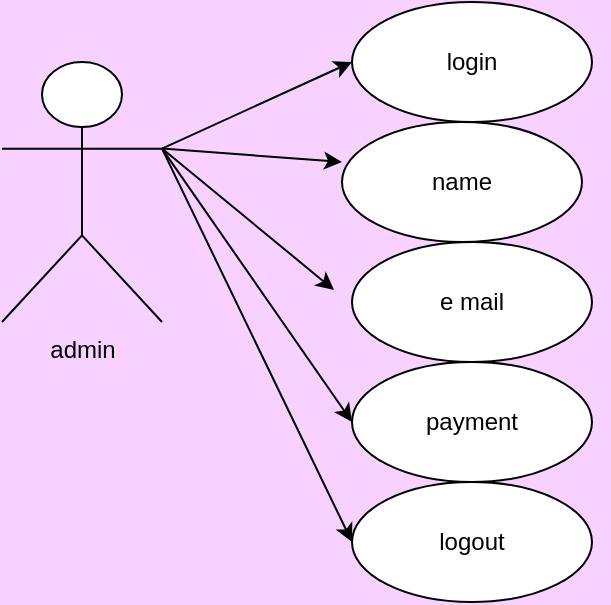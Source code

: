 <mxfile version="24.2.5" type="device">
  <diagram name="Page-1" id="xHwPaZ1CCF0FI2n3_B3o">
    <mxGraphModel dx="880" dy="468" grid="1" gridSize="10" guides="1" tooltips="1" connect="1" arrows="1" fold="1" page="1" pageScale="1" pageWidth="850" pageHeight="1100" background="#F7D1FF" math="0" shadow="0">
      <root>
        <mxCell id="0" />
        <mxCell id="1" parent="0" />
        <mxCell id="llT116Tsd6Mt1KHm3hL1-1" value="admin&lt;div&gt;&lt;br&gt;&lt;/div&gt;" style="shape=umlActor;verticalLabelPosition=bottom;verticalAlign=top;html=1;outlineConnect=0;" vertex="1" parent="1">
          <mxGeometry x="190" y="230" width="80" height="130" as="geometry" />
        </mxCell>
        <mxCell id="llT116Tsd6Mt1KHm3hL1-2" value="login" style="ellipse;whiteSpace=wrap;html=1;" vertex="1" parent="1">
          <mxGeometry x="365" y="200" width="120" height="60" as="geometry" />
        </mxCell>
        <mxCell id="llT116Tsd6Mt1KHm3hL1-3" value="name" style="ellipse;whiteSpace=wrap;html=1;" vertex="1" parent="1">
          <mxGeometry x="360" y="260" width="120" height="60" as="geometry" />
        </mxCell>
        <mxCell id="llT116Tsd6Mt1KHm3hL1-6" value="logout" style="ellipse;whiteSpace=wrap;html=1;" vertex="1" parent="1">
          <mxGeometry x="365" y="440" width="120" height="60" as="geometry" />
        </mxCell>
        <mxCell id="llT116Tsd6Mt1KHm3hL1-7" value="" style="endArrow=classic;html=1;rounded=0;entryX=0;entryY=0.5;entryDx=0;entryDy=0;exitX=1;exitY=0.333;exitDx=0;exitDy=0;exitPerimeter=0;" edge="1" parent="1" source="llT116Tsd6Mt1KHm3hL1-1" target="llT116Tsd6Mt1KHm3hL1-2">
          <mxGeometry width="50" height="50" relative="1" as="geometry">
            <mxPoint x="400" y="400" as="sourcePoint" />
            <mxPoint x="450" y="350" as="targetPoint" />
          </mxGeometry>
        </mxCell>
        <mxCell id="llT116Tsd6Mt1KHm3hL1-8" value="" style="endArrow=classic;html=1;rounded=0;entryX=0;entryY=0.333;entryDx=0;entryDy=0;entryPerimeter=0;exitX=1;exitY=0.333;exitDx=0;exitDy=0;exitPerimeter=0;" edge="1" parent="1" source="llT116Tsd6Mt1KHm3hL1-1" target="llT116Tsd6Mt1KHm3hL1-3">
          <mxGeometry width="50" height="50" relative="1" as="geometry">
            <mxPoint x="400" y="400" as="sourcePoint" />
            <mxPoint x="450" y="350" as="targetPoint" />
          </mxGeometry>
        </mxCell>
        <mxCell id="llT116Tsd6Mt1KHm3hL1-10" value="" style="endArrow=classic;html=1;rounded=0;entryX=-0.033;entryY=0.4;entryDx=0;entryDy=0;entryPerimeter=0;exitX=1;exitY=0.333;exitDx=0;exitDy=0;exitPerimeter=0;" edge="1" parent="1" source="llT116Tsd6Mt1KHm3hL1-1">
          <mxGeometry width="50" height="50" relative="1" as="geometry">
            <mxPoint x="400" y="400" as="sourcePoint" />
            <mxPoint x="356.04" y="344" as="targetPoint" />
          </mxGeometry>
        </mxCell>
        <mxCell id="llT116Tsd6Mt1KHm3hL1-12" value="" style="endArrow=classic;html=1;rounded=0;" edge="1" parent="1" source="llT116Tsd6Mt1KHm3hL1-13">
          <mxGeometry width="50" height="50" relative="1" as="geometry">
            <mxPoint x="400" y="400" as="sourcePoint" />
            <mxPoint x="450" y="350" as="targetPoint" />
          </mxGeometry>
        </mxCell>
        <mxCell id="llT116Tsd6Mt1KHm3hL1-13" value="e mail" style="ellipse;whiteSpace=wrap;html=1;" vertex="1" parent="1">
          <mxGeometry x="365" y="320" width="120" height="60" as="geometry" />
        </mxCell>
        <mxCell id="llT116Tsd6Mt1KHm3hL1-16" value="payment" style="ellipse;whiteSpace=wrap;html=1;" vertex="1" parent="1">
          <mxGeometry x="365" y="380" width="120" height="60" as="geometry" />
        </mxCell>
        <mxCell id="llT116Tsd6Mt1KHm3hL1-18" value="" style="endArrow=classic;html=1;rounded=0;entryX=0;entryY=0.5;entryDx=0;entryDy=0;exitX=1;exitY=0.333;exitDx=0;exitDy=0;exitPerimeter=0;" edge="1" parent="1" source="llT116Tsd6Mt1KHm3hL1-1" target="llT116Tsd6Mt1KHm3hL1-16">
          <mxGeometry width="50" height="50" relative="1" as="geometry">
            <mxPoint x="400" y="400" as="sourcePoint" />
            <mxPoint x="450" y="350" as="targetPoint" />
          </mxGeometry>
        </mxCell>
        <mxCell id="llT116Tsd6Mt1KHm3hL1-19" value="" style="endArrow=classic;html=1;rounded=0;entryX=0;entryY=0.5;entryDx=0;entryDy=0;exitX=1;exitY=0.333;exitDx=0;exitDy=0;exitPerimeter=0;" edge="1" parent="1" source="llT116Tsd6Mt1KHm3hL1-1" target="llT116Tsd6Mt1KHm3hL1-6">
          <mxGeometry width="50" height="50" relative="1" as="geometry">
            <mxPoint x="400" y="400" as="sourcePoint" />
            <mxPoint x="450" y="350" as="targetPoint" />
          </mxGeometry>
        </mxCell>
      </root>
    </mxGraphModel>
  </diagram>
</mxfile>
